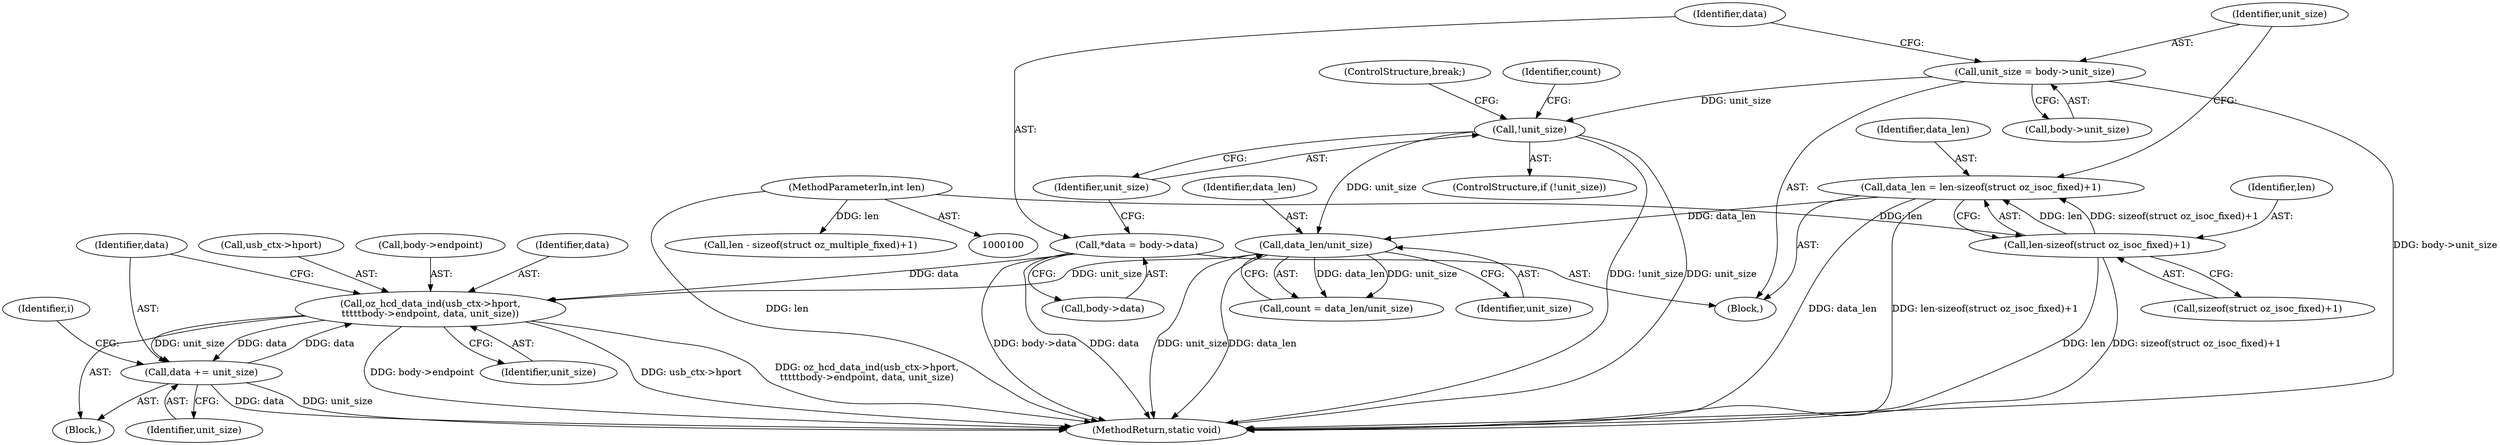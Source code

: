 digraph "0_linux_04bf464a5dfd9ade0dda918e44366c2c61fce80b@pointer" {
"1000214" [label="(Call,oz_hcd_data_ind(usb_ctx->hport,\n\t\t\t\t\tbody->endpoint, data, unit_size))"];
"1000188" [label="(Call,*data = body->data)"];
"1000223" [label="(Call,data += unit_size)"];
"1000214" [label="(Call,oz_hcd_data_ind(usb_ctx->hport,\n\t\t\t\t\tbody->endpoint, data, unit_size))"];
"1000201" [label="(Call,data_len/unit_size)"];
"1000173" [label="(Call,data_len = len-sizeof(struct oz_isoc_fixed)+1)"];
"1000175" [label="(Call,len-sizeof(struct oz_isoc_fixed)+1)"];
"1000103" [label="(MethodParameterIn,int len)"];
"1000196" [label="(Call,!unit_size)"];
"1000182" [label="(Call,unit_size = body->unit_size)"];
"1000227" [label="(MethodReturn,static void)"];
"1000197" [label="(Identifier,unit_size)"];
"1000225" [label="(Identifier,unit_size)"];
"1000165" [label="(Block,)"];
"1000183" [label="(Identifier,unit_size)"];
"1000203" [label="(Identifier,unit_size)"];
"1000195" [label="(ControlStructure,if (!unit_size))"];
"1000201" [label="(Call,data_len/unit_size)"];
"1000202" [label="(Identifier,data_len)"];
"1000182" [label="(Call,unit_size = body->unit_size)"];
"1000223" [label="(Call,data += unit_size)"];
"1000218" [label="(Call,body->endpoint)"];
"1000173" [label="(Call,data_len = len-sizeof(struct oz_isoc_fixed)+1)"];
"1000198" [label="(ControlStructure,break;)"];
"1000177" [label="(Call,sizeof(struct oz_isoc_fixed)+1)"];
"1000176" [label="(Identifier,len)"];
"1000224" [label="(Identifier,data)"];
"1000200" [label="(Identifier,count)"];
"1000189" [label="(Identifier,data)"];
"1000214" [label="(Call,oz_hcd_data_ind(usb_ctx->hport,\n\t\t\t\t\tbody->endpoint, data, unit_size))"];
"1000190" [label="(Call,body->data)"];
"1000221" [label="(Identifier,data)"];
"1000188" [label="(Call,*data = body->data)"];
"1000103" [label="(MethodParameterIn,int len)"];
"1000199" [label="(Call,count = data_len/unit_size)"];
"1000184" [label="(Call,body->unit_size)"];
"1000134" [label="(Call,len - sizeof(struct oz_multiple_fixed)+1)"];
"1000215" [label="(Call,usb_ctx->hport)"];
"1000175" [label="(Call,len-sizeof(struct oz_isoc_fixed)+1)"];
"1000213" [label="(Block,)"];
"1000222" [label="(Identifier,unit_size)"];
"1000174" [label="(Identifier,data_len)"];
"1000212" [label="(Identifier,i)"];
"1000196" [label="(Call,!unit_size)"];
"1000214" -> "1000213"  [label="AST: "];
"1000214" -> "1000222"  [label="CFG: "];
"1000215" -> "1000214"  [label="AST: "];
"1000218" -> "1000214"  [label="AST: "];
"1000221" -> "1000214"  [label="AST: "];
"1000222" -> "1000214"  [label="AST: "];
"1000224" -> "1000214"  [label="CFG: "];
"1000214" -> "1000227"  [label="DDG: oz_hcd_data_ind(usb_ctx->hport,\n\t\t\t\t\tbody->endpoint, data, unit_size)"];
"1000214" -> "1000227"  [label="DDG: body->endpoint"];
"1000214" -> "1000227"  [label="DDG: usb_ctx->hport"];
"1000188" -> "1000214"  [label="DDG: data"];
"1000223" -> "1000214"  [label="DDG: data"];
"1000201" -> "1000214"  [label="DDG: unit_size"];
"1000214" -> "1000223"  [label="DDG: unit_size"];
"1000214" -> "1000223"  [label="DDG: data"];
"1000188" -> "1000165"  [label="AST: "];
"1000188" -> "1000190"  [label="CFG: "];
"1000189" -> "1000188"  [label="AST: "];
"1000190" -> "1000188"  [label="AST: "];
"1000197" -> "1000188"  [label="CFG: "];
"1000188" -> "1000227"  [label="DDG: body->data"];
"1000188" -> "1000227"  [label="DDG: data"];
"1000223" -> "1000213"  [label="AST: "];
"1000223" -> "1000225"  [label="CFG: "];
"1000224" -> "1000223"  [label="AST: "];
"1000225" -> "1000223"  [label="AST: "];
"1000212" -> "1000223"  [label="CFG: "];
"1000223" -> "1000227"  [label="DDG: unit_size"];
"1000223" -> "1000227"  [label="DDG: data"];
"1000201" -> "1000199"  [label="AST: "];
"1000201" -> "1000203"  [label="CFG: "];
"1000202" -> "1000201"  [label="AST: "];
"1000203" -> "1000201"  [label="AST: "];
"1000199" -> "1000201"  [label="CFG: "];
"1000201" -> "1000227"  [label="DDG: unit_size"];
"1000201" -> "1000227"  [label="DDG: data_len"];
"1000201" -> "1000199"  [label="DDG: data_len"];
"1000201" -> "1000199"  [label="DDG: unit_size"];
"1000173" -> "1000201"  [label="DDG: data_len"];
"1000196" -> "1000201"  [label="DDG: unit_size"];
"1000173" -> "1000165"  [label="AST: "];
"1000173" -> "1000175"  [label="CFG: "];
"1000174" -> "1000173"  [label="AST: "];
"1000175" -> "1000173"  [label="AST: "];
"1000183" -> "1000173"  [label="CFG: "];
"1000173" -> "1000227"  [label="DDG: data_len"];
"1000173" -> "1000227"  [label="DDG: len-sizeof(struct oz_isoc_fixed)+1"];
"1000175" -> "1000173"  [label="DDG: len"];
"1000175" -> "1000173"  [label="DDG: sizeof(struct oz_isoc_fixed)+1"];
"1000175" -> "1000177"  [label="CFG: "];
"1000176" -> "1000175"  [label="AST: "];
"1000177" -> "1000175"  [label="AST: "];
"1000175" -> "1000227"  [label="DDG: len"];
"1000175" -> "1000227"  [label="DDG: sizeof(struct oz_isoc_fixed)+1"];
"1000103" -> "1000175"  [label="DDG: len"];
"1000103" -> "1000100"  [label="AST: "];
"1000103" -> "1000227"  [label="DDG: len"];
"1000103" -> "1000134"  [label="DDG: len"];
"1000196" -> "1000195"  [label="AST: "];
"1000196" -> "1000197"  [label="CFG: "];
"1000197" -> "1000196"  [label="AST: "];
"1000198" -> "1000196"  [label="CFG: "];
"1000200" -> "1000196"  [label="CFG: "];
"1000196" -> "1000227"  [label="DDG: !unit_size"];
"1000196" -> "1000227"  [label="DDG: unit_size"];
"1000182" -> "1000196"  [label="DDG: unit_size"];
"1000182" -> "1000165"  [label="AST: "];
"1000182" -> "1000184"  [label="CFG: "];
"1000183" -> "1000182"  [label="AST: "];
"1000184" -> "1000182"  [label="AST: "];
"1000189" -> "1000182"  [label="CFG: "];
"1000182" -> "1000227"  [label="DDG: body->unit_size"];
}
